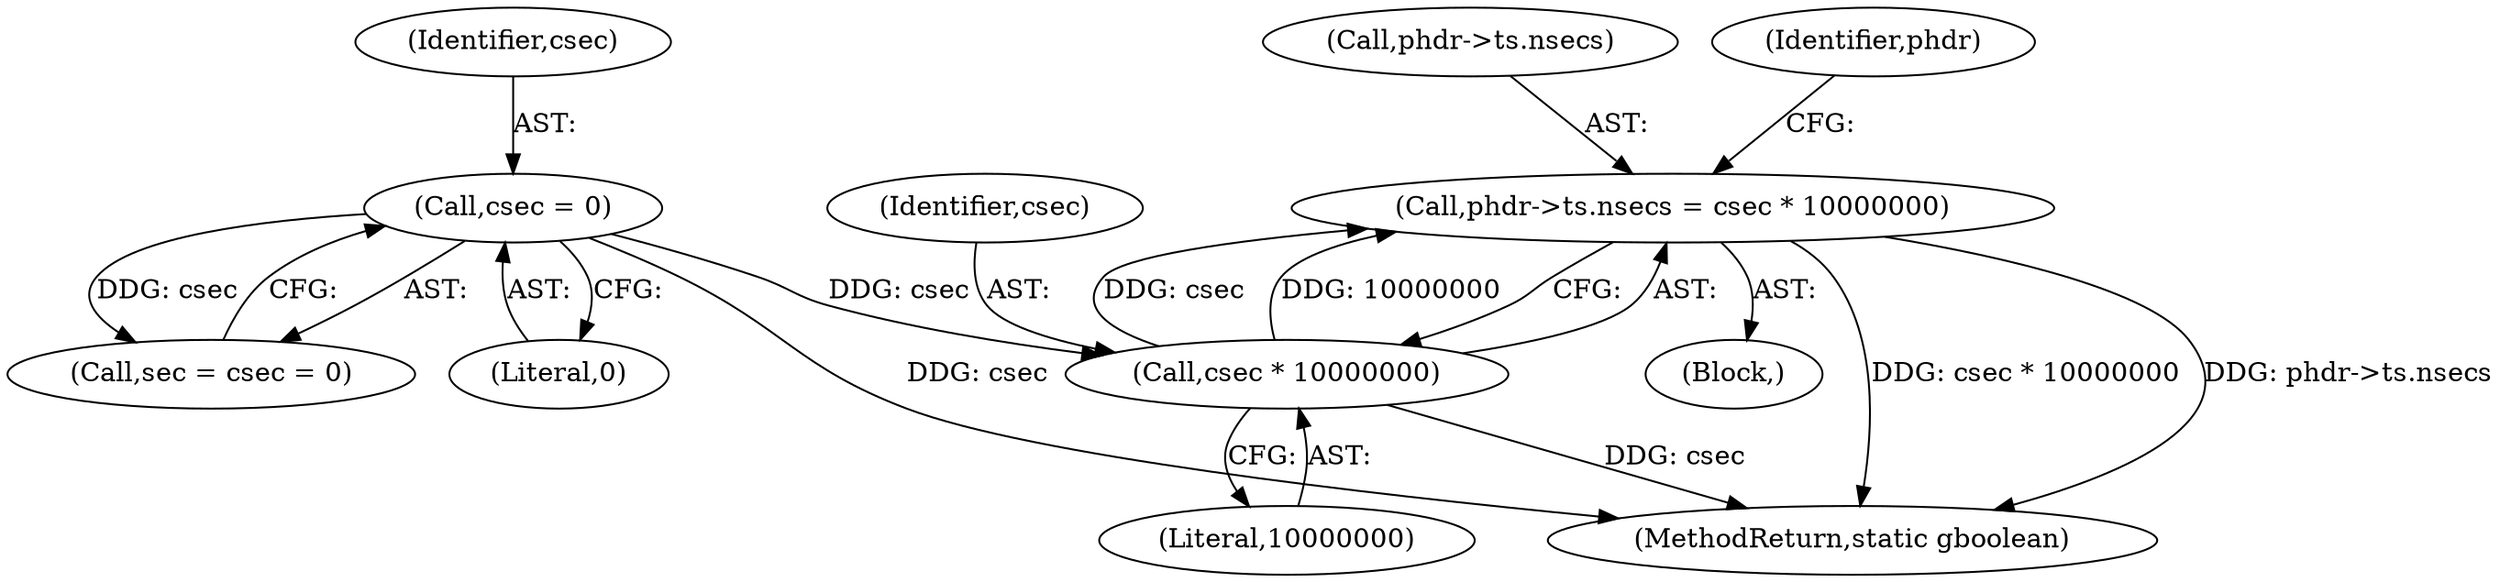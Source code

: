 digraph "0_wireshark_f5ec0afb766f19519ea9623152cca3bbe2229500_2@pointer" {
"1000361" [label="(Call,phdr->ts.nsecs = csec * 10000000)"];
"1000367" [label="(Call,csec * 10000000)"];
"1000279" [label="(Call,csec = 0)"];
"1000362" [label="(Call,phdr->ts.nsecs)"];
"1000372" [label="(Identifier,phdr)"];
"1000111" [label="(Block,)"];
"1000368" [label="(Identifier,csec)"];
"1000361" [label="(Call,phdr->ts.nsecs = csec * 10000000)"];
"1000279" [label="(Call,csec = 0)"];
"1000281" [label="(Literal,0)"];
"1000277" [label="(Call,sec = csec = 0)"];
"1000578" [label="(MethodReturn,static gboolean)"];
"1000367" [label="(Call,csec * 10000000)"];
"1000369" [label="(Literal,10000000)"];
"1000280" [label="(Identifier,csec)"];
"1000361" -> "1000111"  [label="AST: "];
"1000361" -> "1000367"  [label="CFG: "];
"1000362" -> "1000361"  [label="AST: "];
"1000367" -> "1000361"  [label="AST: "];
"1000372" -> "1000361"  [label="CFG: "];
"1000361" -> "1000578"  [label="DDG: csec * 10000000"];
"1000361" -> "1000578"  [label="DDG: phdr->ts.nsecs"];
"1000367" -> "1000361"  [label="DDG: csec"];
"1000367" -> "1000361"  [label="DDG: 10000000"];
"1000367" -> "1000369"  [label="CFG: "];
"1000368" -> "1000367"  [label="AST: "];
"1000369" -> "1000367"  [label="AST: "];
"1000367" -> "1000578"  [label="DDG: csec"];
"1000279" -> "1000367"  [label="DDG: csec"];
"1000279" -> "1000277"  [label="AST: "];
"1000279" -> "1000281"  [label="CFG: "];
"1000280" -> "1000279"  [label="AST: "];
"1000281" -> "1000279"  [label="AST: "];
"1000277" -> "1000279"  [label="CFG: "];
"1000279" -> "1000578"  [label="DDG: csec"];
"1000279" -> "1000277"  [label="DDG: csec"];
}
